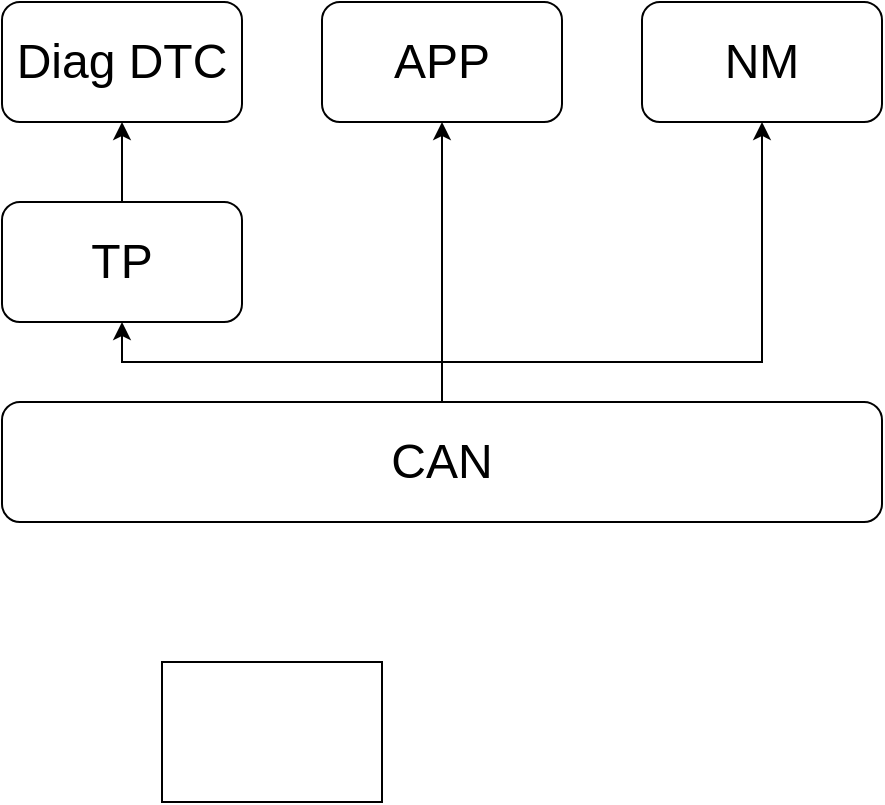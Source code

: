 <mxfile version="13.8.1" type="github">
  <diagram id="prtHgNgQTEPvFCAcTncT" name="Page-1">
    <mxGraphModel dx="868" dy="429" grid="1" gridSize="10" guides="1" tooltips="1" connect="1" arrows="1" fold="1" page="1" pageScale="1" pageWidth="827" pageHeight="1169" math="0" shadow="0">
      <root>
        <mxCell id="0" />
        <mxCell id="1" parent="0" />
        <mxCell id="HInIhE5iAuLE4RGq6dKM-8" style="edgeStyle=orthogonalEdgeStyle;rounded=0;orthogonalLoop=1;jettySize=auto;html=1;entryX=0.5;entryY=1;entryDx=0;entryDy=0;fontSize=24;" parent="1" source="HInIhE5iAuLE4RGq6dKM-3" target="HInIhE5iAuLE4RGq6dKM-4" edge="1">
          <mxGeometry relative="1" as="geometry" />
        </mxCell>
        <mxCell id="HInIhE5iAuLE4RGq6dKM-10" style="edgeStyle=orthogonalEdgeStyle;rounded=0;orthogonalLoop=1;jettySize=auto;html=1;entryX=0.5;entryY=1;entryDx=0;entryDy=0;fontSize=24;" parent="1" source="HInIhE5iAuLE4RGq6dKM-3" target="HInIhE5iAuLE4RGq6dKM-6" edge="1">
          <mxGeometry relative="1" as="geometry" />
        </mxCell>
        <mxCell id="HInIhE5iAuLE4RGq6dKM-11" style="edgeStyle=orthogonalEdgeStyle;rounded=0;orthogonalLoop=1;jettySize=auto;html=1;entryX=0.5;entryY=1;entryDx=0;entryDy=0;fontSize=24;" parent="1" source="HInIhE5iAuLE4RGq6dKM-3" target="HInIhE5iAuLE4RGq6dKM-7" edge="1">
          <mxGeometry relative="1" as="geometry">
            <Array as="points">
              <mxPoint x="400" y="360" />
              <mxPoint x="560" y="360" />
            </Array>
          </mxGeometry>
        </mxCell>
        <mxCell id="HInIhE5iAuLE4RGq6dKM-3" value="CAN" style="rounded=1;whiteSpace=wrap;html=1;fontSize=24;" parent="1" vertex="1">
          <mxGeometry x="180" y="380" width="440" height="60" as="geometry" />
        </mxCell>
        <mxCell id="HInIhE5iAuLE4RGq6dKM-9" value="" style="edgeStyle=orthogonalEdgeStyle;rounded=0;orthogonalLoop=1;jettySize=auto;html=1;fontSize=24;" parent="1" source="HInIhE5iAuLE4RGq6dKM-4" target="HInIhE5iAuLE4RGq6dKM-5" edge="1">
          <mxGeometry relative="1" as="geometry" />
        </mxCell>
        <mxCell id="HInIhE5iAuLE4RGq6dKM-4" value="TP" style="rounded=1;whiteSpace=wrap;html=1;fontSize=24;" parent="1" vertex="1">
          <mxGeometry x="180" y="280" width="120" height="60" as="geometry" />
        </mxCell>
        <mxCell id="HInIhE5iAuLE4RGq6dKM-5" value="Diag DTC" style="rounded=1;whiteSpace=wrap;html=1;fontSize=24;" parent="1" vertex="1">
          <mxGeometry x="180" y="180" width="120" height="60" as="geometry" />
        </mxCell>
        <mxCell id="HInIhE5iAuLE4RGq6dKM-6" value="APP" style="rounded=1;whiteSpace=wrap;html=1;fontSize=24;" parent="1" vertex="1">
          <mxGeometry x="340" y="180" width="120" height="60" as="geometry" />
        </mxCell>
        <mxCell id="HInIhE5iAuLE4RGq6dKM-7" value="NM" style="rounded=1;whiteSpace=wrap;html=1;fontSize=24;" parent="1" vertex="1">
          <mxGeometry x="500" y="180" width="120" height="60" as="geometry" />
        </mxCell>
        <mxCell id="7KUs73N3uG32Smlyfn5R-1" value="" style="rounded=0;whiteSpace=wrap;html=1;" vertex="1" parent="1">
          <mxGeometry x="260" y="510" width="110" height="70" as="geometry" />
        </mxCell>
      </root>
    </mxGraphModel>
  </diagram>
</mxfile>
